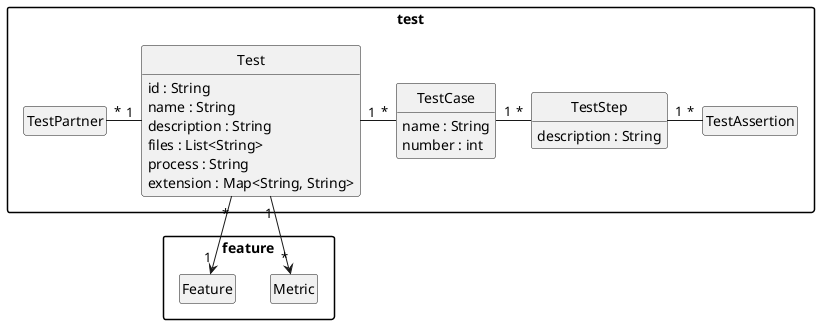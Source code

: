 @startuml
package "feature" {

	class Metric {
	}

	class Feature {
	}

}

package "test" {

	class Test {
	  id : String
	  name : String
	  description : String
	  files : List<String>
	  process : String
extension : Map<String, String>
	}

	class TestAssertion

	class TestStep {
	  description : String
	}

	class TestCase {
	  name : String
	  number : int
	}

	class TestPartner

}

Test "*" -down-> "1" Feature
Test "1" -> "*" Metric
Test "1" -left- "*" TestPartner
Test "1" - "*" TestCase
TestCase "1" - "*" TestStep
TestStep "1" - "*" TestAssertion

hide empty members
hide empty methods
hide circle

skinparam monochrome true
skinparam shadowing false
skinparam packageStyle rect
@enduml
